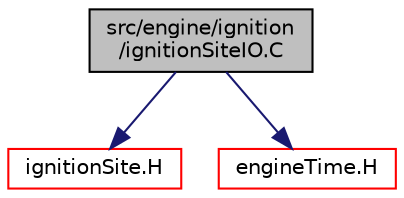 digraph "src/engine/ignition/ignitionSiteIO.C"
{
  bgcolor="transparent";
  edge [fontname="Helvetica",fontsize="10",labelfontname="Helvetica",labelfontsize="10"];
  node [fontname="Helvetica",fontsize="10",shape=record];
  Node0 [label="src/engine/ignition\l/ignitionSiteIO.C",height=0.2,width=0.4,color="black", fillcolor="grey75", style="filled", fontcolor="black"];
  Node0 -> Node1 [color="midnightblue",fontsize="10",style="solid",fontname="Helvetica"];
  Node1 [label="ignitionSite.H",height=0.2,width=0.4,color="red",URL="$a01100.html"];
  Node0 -> Node97 [color="midnightblue",fontsize="10",style="solid",fontname="Helvetica"];
  Node97 [label="engineTime.H",height=0.2,width=0.4,color="red",URL="$a01073.html"];
}
